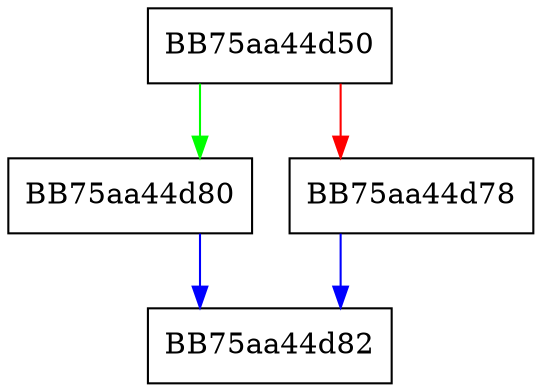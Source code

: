 digraph Queue {
  node [shape="box"];
  graph [splines=ortho];
  BB75aa44d50 -> BB75aa44d80 [color="green"];
  BB75aa44d50 -> BB75aa44d78 [color="red"];
  BB75aa44d78 -> BB75aa44d82 [color="blue"];
  BB75aa44d80 -> BB75aa44d82 [color="blue"];
}